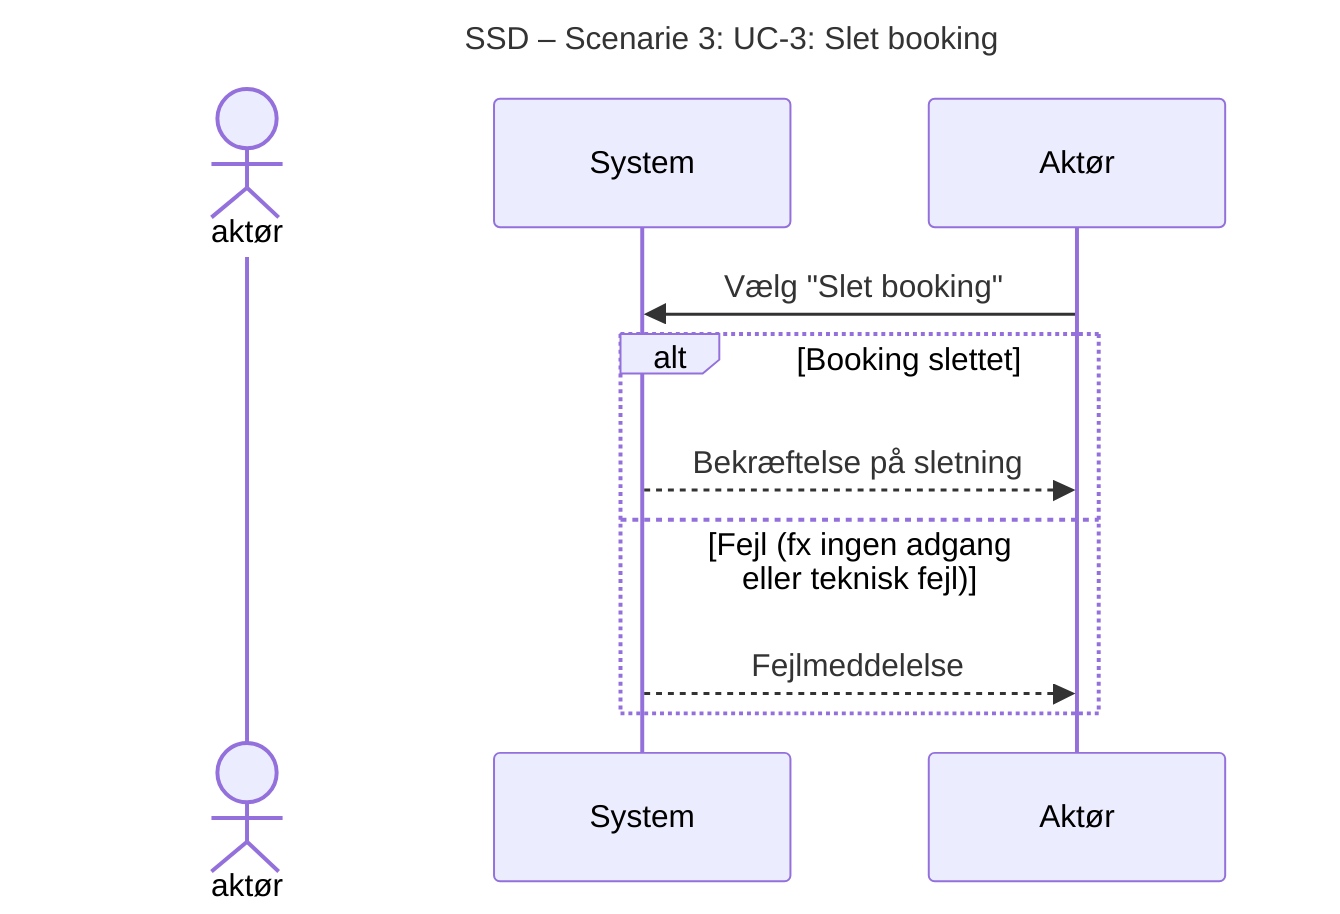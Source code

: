 ﻿sequenceDiagram
title SSD – Scenarie 3: UC-3: Slet booking

  actor aktør
    participant System

    Aktør->>System: Vælg "Slet booking"
    alt Booking slettet
        System-->>Aktør: Bekræftelse på sletning
    else Fejl (fx ingen adgang eller teknisk fejl)
        System-->>Aktør: Fejlmeddelelse
    end